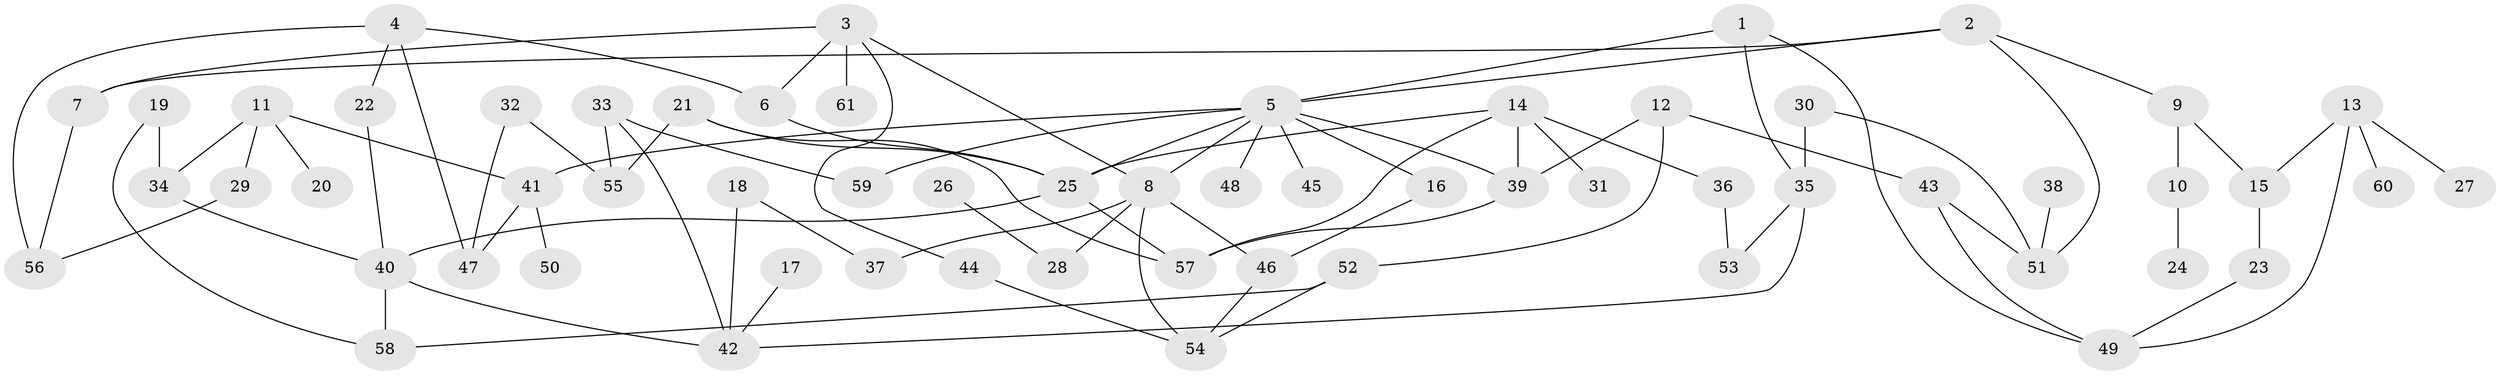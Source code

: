 // original degree distribution, {5: 0.05737704918032787, 7: 0.00819672131147541, 3: 0.14754098360655737, 11: 0.00819672131147541, 4: 0.13114754098360656, 2: 0.36885245901639346, 6: 0.00819672131147541, 1: 0.27049180327868855}
// Generated by graph-tools (version 1.1) at 2025/01/03/09/25 03:01:10]
// undirected, 61 vertices, 88 edges
graph export_dot {
graph [start="1"]
  node [color=gray90,style=filled];
  1;
  2;
  3;
  4;
  5;
  6;
  7;
  8;
  9;
  10;
  11;
  12;
  13;
  14;
  15;
  16;
  17;
  18;
  19;
  20;
  21;
  22;
  23;
  24;
  25;
  26;
  27;
  28;
  29;
  30;
  31;
  32;
  33;
  34;
  35;
  36;
  37;
  38;
  39;
  40;
  41;
  42;
  43;
  44;
  45;
  46;
  47;
  48;
  49;
  50;
  51;
  52;
  53;
  54;
  55;
  56;
  57;
  58;
  59;
  60;
  61;
  1 -- 5 [weight=1.0];
  1 -- 35 [weight=1.0];
  1 -- 49 [weight=1.0];
  2 -- 5 [weight=1.0];
  2 -- 7 [weight=1.0];
  2 -- 9 [weight=1.0];
  2 -- 51 [weight=1.0];
  3 -- 6 [weight=1.0];
  3 -- 7 [weight=1.0];
  3 -- 8 [weight=1.0];
  3 -- 44 [weight=1.0];
  3 -- 61 [weight=1.0];
  4 -- 6 [weight=1.0];
  4 -- 22 [weight=1.0];
  4 -- 47 [weight=1.0];
  4 -- 56 [weight=1.0];
  5 -- 8 [weight=1.0];
  5 -- 16 [weight=1.0];
  5 -- 25 [weight=1.0];
  5 -- 39 [weight=1.0];
  5 -- 41 [weight=1.0];
  5 -- 45 [weight=1.0];
  5 -- 48 [weight=1.0];
  5 -- 59 [weight=1.0];
  6 -- 25 [weight=1.0];
  7 -- 56 [weight=1.0];
  8 -- 28 [weight=1.0];
  8 -- 37 [weight=1.0];
  8 -- 46 [weight=1.0];
  8 -- 54 [weight=1.0];
  9 -- 10 [weight=1.0];
  9 -- 15 [weight=1.0];
  10 -- 24 [weight=1.0];
  11 -- 20 [weight=1.0];
  11 -- 29 [weight=1.0];
  11 -- 34 [weight=1.0];
  11 -- 41 [weight=1.0];
  12 -- 39 [weight=1.0];
  12 -- 43 [weight=1.0];
  12 -- 52 [weight=1.0];
  13 -- 15 [weight=1.0];
  13 -- 27 [weight=1.0];
  13 -- 49 [weight=1.0];
  13 -- 60 [weight=1.0];
  14 -- 25 [weight=1.0];
  14 -- 31 [weight=1.0];
  14 -- 36 [weight=1.0];
  14 -- 39 [weight=1.0];
  14 -- 57 [weight=1.0];
  15 -- 23 [weight=1.0];
  16 -- 46 [weight=1.0];
  17 -- 42 [weight=1.0];
  18 -- 37 [weight=1.0];
  18 -- 42 [weight=1.0];
  19 -- 34 [weight=1.0];
  19 -- 58 [weight=1.0];
  21 -- 25 [weight=1.0];
  21 -- 55 [weight=1.0];
  21 -- 57 [weight=1.0];
  22 -- 40 [weight=1.0];
  23 -- 49 [weight=1.0];
  25 -- 40 [weight=1.0];
  25 -- 57 [weight=1.0];
  26 -- 28 [weight=1.0];
  29 -- 56 [weight=1.0];
  30 -- 35 [weight=1.0];
  30 -- 51 [weight=1.0];
  32 -- 47 [weight=1.0];
  32 -- 55 [weight=1.0];
  33 -- 42 [weight=1.0];
  33 -- 55 [weight=1.0];
  33 -- 59 [weight=1.0];
  34 -- 40 [weight=1.0];
  35 -- 42 [weight=1.0];
  35 -- 53 [weight=1.0];
  36 -- 53 [weight=1.0];
  38 -- 51 [weight=1.0];
  39 -- 57 [weight=1.0];
  40 -- 42 [weight=1.0];
  40 -- 58 [weight=1.0];
  41 -- 47 [weight=1.0];
  41 -- 50 [weight=1.0];
  43 -- 49 [weight=1.0];
  43 -- 51 [weight=1.0];
  44 -- 54 [weight=1.0];
  46 -- 54 [weight=1.0];
  52 -- 54 [weight=1.0];
  52 -- 58 [weight=1.0];
}
